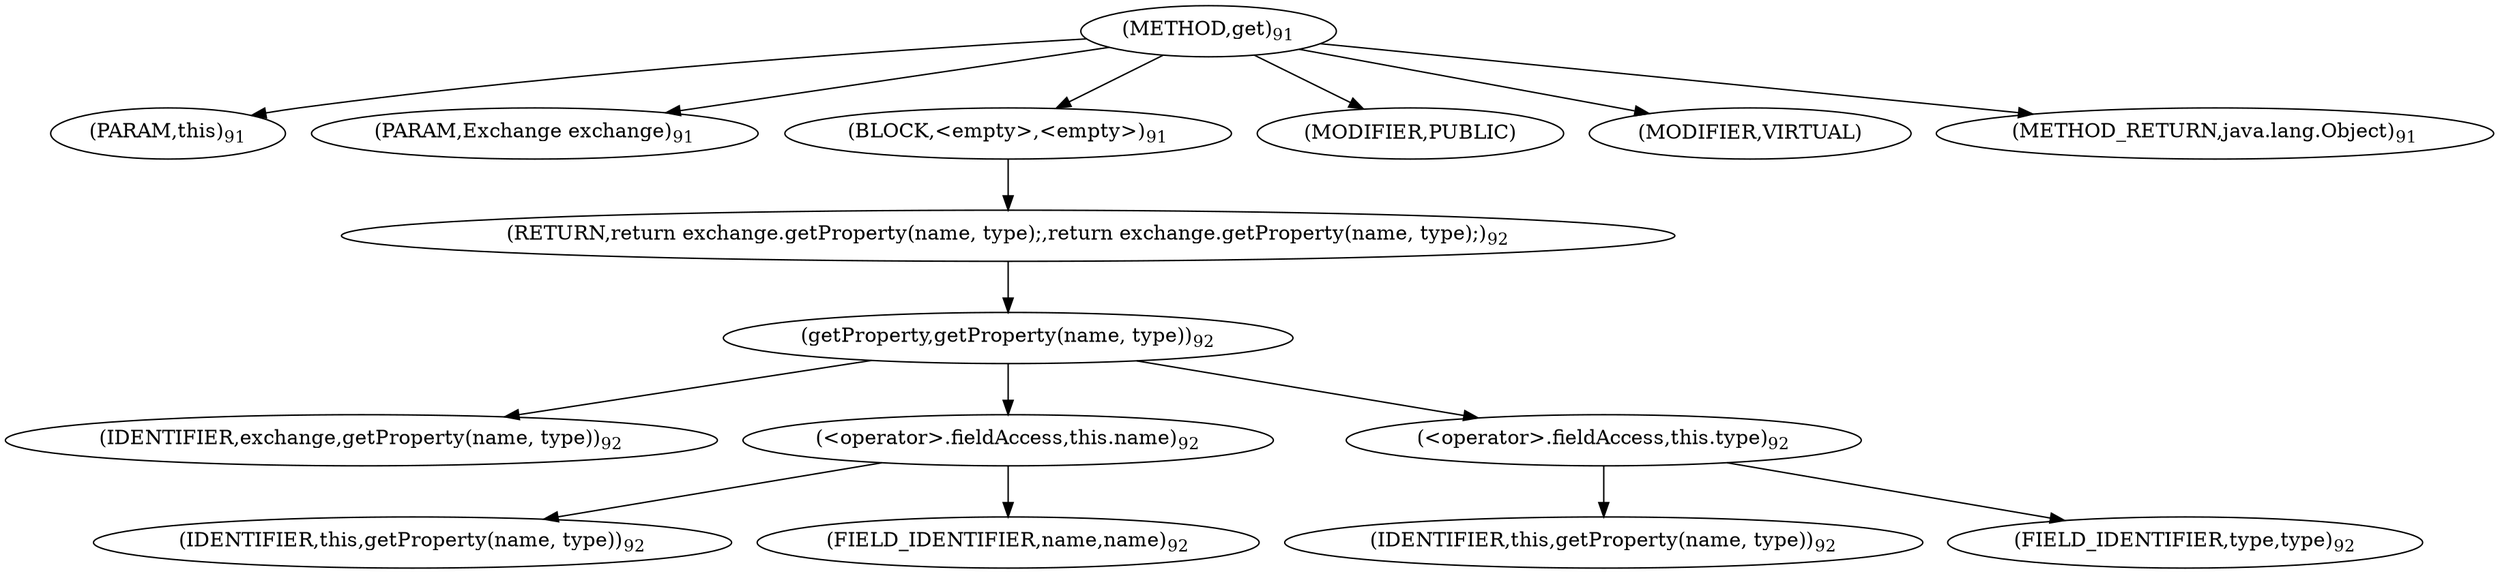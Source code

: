 digraph "get" {  
"103" [label = <(METHOD,get)<SUB>91</SUB>> ]
"104" [label = <(PARAM,this)<SUB>91</SUB>> ]
"105" [label = <(PARAM,Exchange exchange)<SUB>91</SUB>> ]
"106" [label = <(BLOCK,&lt;empty&gt;,&lt;empty&gt;)<SUB>91</SUB>> ]
"107" [label = <(RETURN,return exchange.getProperty(name, type);,return exchange.getProperty(name, type);)<SUB>92</SUB>> ]
"108" [label = <(getProperty,getProperty(name, type))<SUB>92</SUB>> ]
"109" [label = <(IDENTIFIER,exchange,getProperty(name, type))<SUB>92</SUB>> ]
"110" [label = <(&lt;operator&gt;.fieldAccess,this.name)<SUB>92</SUB>> ]
"111" [label = <(IDENTIFIER,this,getProperty(name, type))<SUB>92</SUB>> ]
"112" [label = <(FIELD_IDENTIFIER,name,name)<SUB>92</SUB>> ]
"113" [label = <(&lt;operator&gt;.fieldAccess,this.type)<SUB>92</SUB>> ]
"114" [label = <(IDENTIFIER,this,getProperty(name, type))<SUB>92</SUB>> ]
"115" [label = <(FIELD_IDENTIFIER,type,type)<SUB>92</SUB>> ]
"116" [label = <(MODIFIER,PUBLIC)> ]
"117" [label = <(MODIFIER,VIRTUAL)> ]
"118" [label = <(METHOD_RETURN,java.lang.Object)<SUB>91</SUB>> ]
  "103" -> "104" 
  "103" -> "105" 
  "103" -> "106" 
  "103" -> "116" 
  "103" -> "117" 
  "103" -> "118" 
  "106" -> "107" 
  "107" -> "108" 
  "108" -> "109" 
  "108" -> "110" 
  "108" -> "113" 
  "110" -> "111" 
  "110" -> "112" 
  "113" -> "114" 
  "113" -> "115" 
}
